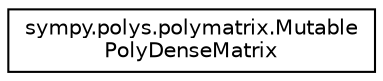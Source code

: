 digraph "Graphical Class Hierarchy"
{
 // LATEX_PDF_SIZE
  edge [fontname="Helvetica",fontsize="10",labelfontname="Helvetica",labelfontsize="10"];
  node [fontname="Helvetica",fontsize="10",shape=record];
  rankdir="LR";
  Node0 [label="sympy.polys.polymatrix.Mutable\lPolyDenseMatrix",height=0.2,width=0.4,color="black", fillcolor="white", style="filled",URL="$classsympy_1_1polys_1_1polymatrix_1_1MutablePolyDenseMatrix.html",tooltip=" "];
}
